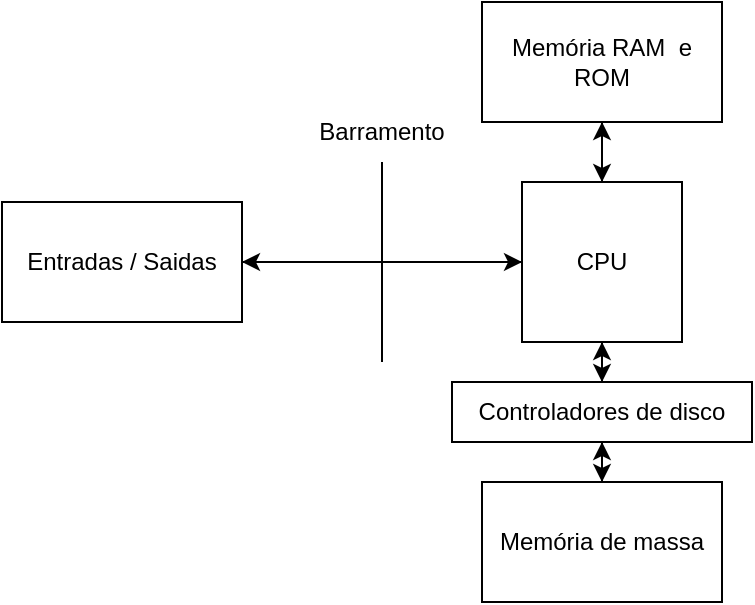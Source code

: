 <mxfile version="22.1.7" type="device">
  <diagram name="Página-1" id="ChRLvXx9EgfWSsnoXOM4">
    <mxGraphModel dx="548" dy="298" grid="1" gridSize="10" guides="1" tooltips="1" connect="1" arrows="1" fold="1" page="1" pageScale="1" pageWidth="827" pageHeight="1169" math="0" shadow="0">
      <root>
        <mxCell id="0" />
        <mxCell id="1" parent="0" />
        <mxCell id="VjbsXSz77U3CHJnNVpOk-10" style="edgeStyle=orthogonalEdgeStyle;rounded=0;orthogonalLoop=1;jettySize=auto;html=1;entryX=1;entryY=0.5;entryDx=0;entryDy=0;" edge="1" parent="1" source="VjbsXSz77U3CHJnNVpOk-1" target="VjbsXSz77U3CHJnNVpOk-9">
          <mxGeometry relative="1" as="geometry" />
        </mxCell>
        <mxCell id="VjbsXSz77U3CHJnNVpOk-12" style="edgeStyle=orthogonalEdgeStyle;rounded=0;orthogonalLoop=1;jettySize=auto;html=1;" edge="1" parent="1" source="VjbsXSz77U3CHJnNVpOk-1" target="VjbsXSz77U3CHJnNVpOk-3">
          <mxGeometry relative="1" as="geometry" />
        </mxCell>
        <mxCell id="VjbsXSz77U3CHJnNVpOk-17" style="edgeStyle=orthogonalEdgeStyle;rounded=0;orthogonalLoop=1;jettySize=auto;html=1;entryX=0.5;entryY=0;entryDx=0;entryDy=0;" edge="1" parent="1" source="VjbsXSz77U3CHJnNVpOk-1" target="VjbsXSz77U3CHJnNVpOk-5">
          <mxGeometry relative="1" as="geometry" />
        </mxCell>
        <mxCell id="VjbsXSz77U3CHJnNVpOk-1" value="&lt;font style=&quot;vertical-align: inherit;&quot;&gt;&lt;font style=&quot;vertical-align: inherit;&quot;&gt;&lt;font style=&quot;vertical-align: inherit;&quot;&gt;&lt;font style=&quot;vertical-align: inherit;&quot;&gt;CPU&lt;/font&gt;&lt;/font&gt;&lt;/font&gt;&lt;/font&gt;" style="whiteSpace=wrap;html=1;aspect=fixed;" vertex="1" parent="1">
          <mxGeometry x="380" y="200" width="80" height="80" as="geometry" />
        </mxCell>
        <mxCell id="VjbsXSz77U3CHJnNVpOk-15" style="edgeStyle=orthogonalEdgeStyle;rounded=0;orthogonalLoop=1;jettySize=auto;html=1;entryX=0.5;entryY=1;entryDx=0;entryDy=0;" edge="1" parent="1" source="VjbsXSz77U3CHJnNVpOk-2" target="VjbsXSz77U3CHJnNVpOk-5">
          <mxGeometry relative="1" as="geometry" />
        </mxCell>
        <mxCell id="VjbsXSz77U3CHJnNVpOk-2" value="&lt;font style=&quot;vertical-align: inherit;&quot;&gt;&lt;font style=&quot;vertical-align: inherit;&quot;&gt;&lt;font style=&quot;vertical-align: inherit;&quot;&gt;&lt;font style=&quot;vertical-align: inherit;&quot;&gt;&lt;font style=&quot;vertical-align: inherit;&quot;&gt;&lt;font style=&quot;vertical-align: inherit;&quot;&gt;Memória de massa&lt;/font&gt;&lt;/font&gt;&lt;/font&gt;&lt;/font&gt;&lt;/font&gt;&lt;/font&gt;" style="rounded=0;whiteSpace=wrap;html=1;" vertex="1" parent="1">
          <mxGeometry x="360" y="350" width="120" height="60" as="geometry" />
        </mxCell>
        <mxCell id="VjbsXSz77U3CHJnNVpOk-13" style="edgeStyle=orthogonalEdgeStyle;rounded=0;orthogonalLoop=1;jettySize=auto;html=1;" edge="1" parent="1" source="VjbsXSz77U3CHJnNVpOk-3">
          <mxGeometry relative="1" as="geometry">
            <mxPoint x="420" y="200.0" as="targetPoint" />
          </mxGeometry>
        </mxCell>
        <mxCell id="VjbsXSz77U3CHJnNVpOk-3" value="&lt;font style=&quot;vertical-align: inherit;&quot;&gt;&lt;font style=&quot;vertical-align: inherit;&quot;&gt;&lt;font style=&quot;vertical-align: inherit;&quot;&gt;&lt;font style=&quot;vertical-align: inherit;&quot;&gt;Memória RAM&amp;nbsp; e ROM&lt;/font&gt;&lt;/font&gt;&lt;/font&gt;&lt;/font&gt;" style="rounded=0;whiteSpace=wrap;html=1;" vertex="1" parent="1">
          <mxGeometry x="360" y="110" width="120" height="60" as="geometry" />
        </mxCell>
        <mxCell id="VjbsXSz77U3CHJnNVpOk-14" style="edgeStyle=orthogonalEdgeStyle;rounded=0;orthogonalLoop=1;jettySize=auto;html=1;entryX=0.5;entryY=0;entryDx=0;entryDy=0;" edge="1" parent="1" source="VjbsXSz77U3CHJnNVpOk-5" target="VjbsXSz77U3CHJnNVpOk-2">
          <mxGeometry relative="1" as="geometry" />
        </mxCell>
        <mxCell id="VjbsXSz77U3CHJnNVpOk-16" style="edgeStyle=orthogonalEdgeStyle;rounded=0;orthogonalLoop=1;jettySize=auto;html=1;entryX=0.5;entryY=1;entryDx=0;entryDy=0;" edge="1" parent="1" source="VjbsXSz77U3CHJnNVpOk-5" target="VjbsXSz77U3CHJnNVpOk-1">
          <mxGeometry relative="1" as="geometry" />
        </mxCell>
        <mxCell id="VjbsXSz77U3CHJnNVpOk-5" value="&lt;font style=&quot;vertical-align: inherit;&quot;&gt;&lt;font style=&quot;vertical-align: inherit;&quot;&gt;Controladores de disco&lt;br&gt;&lt;/font&gt;&lt;/font&gt;" style="rounded=0;whiteSpace=wrap;html=1;" vertex="1" parent="1">
          <mxGeometry x="345" y="300" width="150" height="30" as="geometry" />
        </mxCell>
        <mxCell id="VjbsXSz77U3CHJnNVpOk-7" value="" style="endArrow=none;html=1;rounded=0;" edge="1" parent="1">
          <mxGeometry width="50" height="50" relative="1" as="geometry">
            <mxPoint x="310" y="290" as="sourcePoint" />
            <mxPoint x="310" y="190" as="targetPoint" />
          </mxGeometry>
        </mxCell>
        <mxCell id="VjbsXSz77U3CHJnNVpOk-8" value="&lt;font style=&quot;vertical-align: inherit;&quot;&gt;&lt;font style=&quot;vertical-align: inherit;&quot;&gt;&lt;font style=&quot;vertical-align: inherit;&quot;&gt;&lt;font style=&quot;vertical-align: inherit;&quot;&gt;Barramento&lt;/font&gt;&lt;/font&gt;&lt;br&gt;&lt;/font&gt;&lt;/font&gt;" style="text;html=1;strokeColor=none;fillColor=none;align=center;verticalAlign=middle;whiteSpace=wrap;rounded=0;rotation=0;" vertex="1" parent="1">
          <mxGeometry x="280" y="160" width="60" height="30" as="geometry" />
        </mxCell>
        <mxCell id="VjbsXSz77U3CHJnNVpOk-11" style="edgeStyle=orthogonalEdgeStyle;rounded=0;orthogonalLoop=1;jettySize=auto;html=1;entryX=0;entryY=0.5;entryDx=0;entryDy=0;" edge="1" parent="1" source="VjbsXSz77U3CHJnNVpOk-9" target="VjbsXSz77U3CHJnNVpOk-1">
          <mxGeometry relative="1" as="geometry" />
        </mxCell>
        <mxCell id="VjbsXSz77U3CHJnNVpOk-9" value="&lt;font style=&quot;vertical-align: inherit;&quot;&gt;&lt;font style=&quot;vertical-align: inherit;&quot;&gt;Entradas / Saidas&lt;/font&gt;&lt;/font&gt;" style="rounded=0;whiteSpace=wrap;html=1;" vertex="1" parent="1">
          <mxGeometry x="120" y="210" width="120" height="60" as="geometry" />
        </mxCell>
      </root>
    </mxGraphModel>
  </diagram>
</mxfile>
